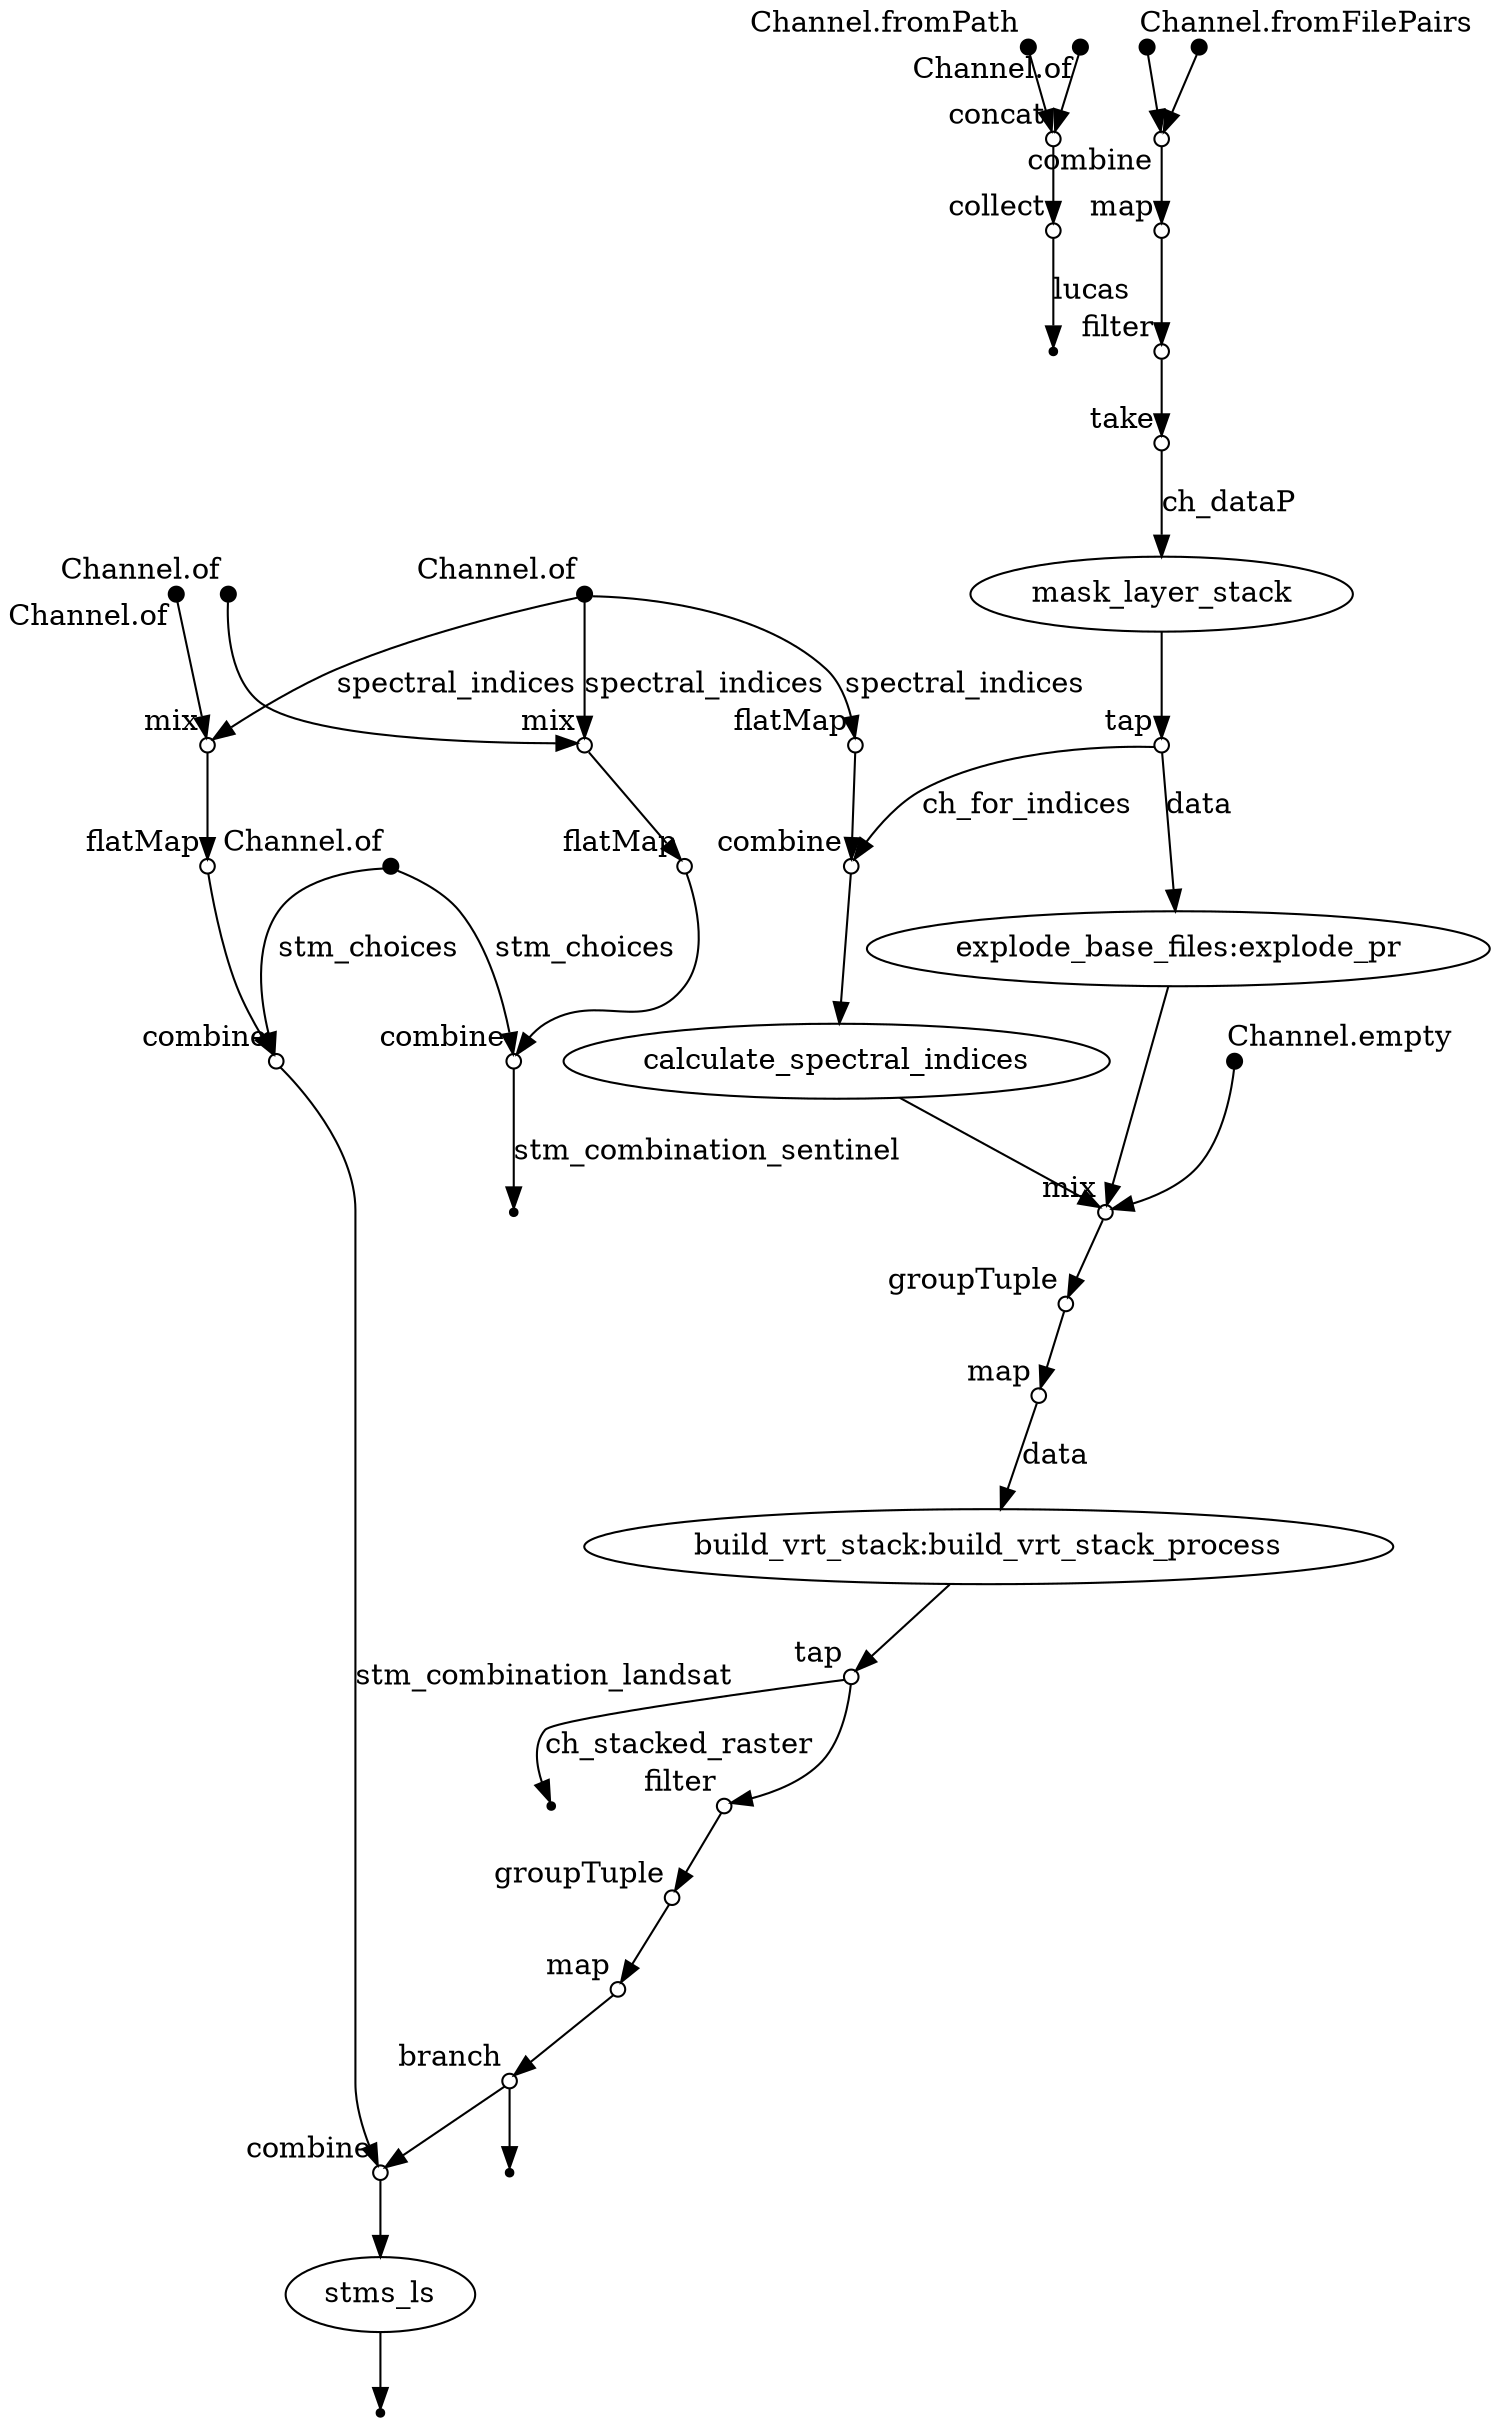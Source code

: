 digraph "dag" {
p0 [shape=point,label="",fixedsize=true,width=0.1,xlabel="Channel.fromPath"];
p2 [shape=circle,label="",fixedsize=true,width=0.1,xlabel="concat"];
p0 -> p2;

p1 [shape=point,label="",fixedsize=true,width=0.1,xlabel="Channel.of"];
p2 [shape=circle,label="",fixedsize=true,width=0.1,xlabel="concat"];
p1 -> p2;

p2 [shape=circle,label="",fixedsize=true,width=0.1,xlabel="concat"];
p3 [shape=circle,label="",fixedsize=true,width=0.1,xlabel="collect"];
p2 -> p3;

p3 [shape=circle,label="",fixedsize=true,width=0.1,xlabel="collect"];
p4 [shape=point];
p3 -> p4 [label="lucas"];

p5 [shape=point,label="",fixedsize=true,width=0.1,xlabel="Channel.of"];
p8 [shape=circle,label="",fixedsize=true,width=0.1,xlabel="mix"];
p5 -> p8 [label="spectral_indices"];

p6 [shape=point,label="",fixedsize=true,width=0.1,xlabel="Channel.of"];
p10 [shape=circle,label="",fixedsize=true,width=0.1,xlabel="combine"];
p6 -> p10 [label="stm_choices"];

p7 [shape=point,label="",fixedsize=true,width=0.1,xlabel="Channel.of"];
p8 [shape=circle,label="",fixedsize=true,width=0.1,xlabel="mix"];
p7 -> p8;

p8 [shape=circle,label="",fixedsize=true,width=0.1,xlabel="mix"];
p9 [shape=circle,label="",fixedsize=true,width=0.1,xlabel="flatMap"];
p8 -> p9;

p9 [shape=circle,label="",fixedsize=true,width=0.1,xlabel="flatMap"];
p10 [shape=circle,label="",fixedsize=true,width=0.1,xlabel="combine"];
p9 -> p10;

p10 [shape=circle,label="",fixedsize=true,width=0.1,xlabel="combine"];
p11 [shape=point];
p10 -> p11 [label="stm_combination_sentinel"];

p12 [shape=point,label="",fixedsize=true,width=0.1,xlabel="Channel.of"];
p13 [shape=circle,label="",fixedsize=true,width=0.1,xlabel="mix"];
p12 -> p13;

p5 [shape=point,label="",fixedsize=true,width=0.1,xlabel="Channel.of"];
p13 [shape=circle,label="",fixedsize=true,width=0.1,xlabel="mix"];
p5 -> p13 [label="spectral_indices"];

p13 [shape=circle,label="",fixedsize=true,width=0.1,xlabel="mix"];
p14 [shape=circle,label="",fixedsize=true,width=0.1,xlabel="flatMap"];
p13 -> p14;

p14 [shape=circle,label="",fixedsize=true,width=0.1,xlabel="flatMap"];
p15 [shape=circle,label="",fixedsize=true,width=0.1,xlabel="combine"];
p14 -> p15;

p6 [shape=point,label="",fixedsize=true,width=0.1,xlabel="Channel.of"];
p15 [shape=circle,label="",fixedsize=true,width=0.1,xlabel="combine"];
p6 -> p15 [label="stm_choices"];

p15 [shape=circle,label="",fixedsize=true,width=0.1,xlabel="combine"];
p40 [shape=circle,label="",fixedsize=true,width=0.1,xlabel="combine"];
p15 -> p40 [label="stm_combination_landsat"];

p16 [shape=point,label="",fixedsize=true,width=0.1,xlabel="Channel.fromFilePairs"];
p18 [shape=circle,label="",fixedsize=true,width=0.1,xlabel="combine"];
p16 -> p18;

p17 [shape=point,label="",fixedsize=true,width=0.1];
p18 [shape=circle,label="",fixedsize=true,width=0.1,xlabel="combine"];
p17 -> p18;

p18 [shape=circle,label="",fixedsize=true,width=0.1,xlabel="combine"];
p19 [shape=circle,label="",fixedsize=true,width=0.1,xlabel="map"];
p18 -> p19;

p19 [shape=circle,label="",fixedsize=true,width=0.1,xlabel="map"];
p20 [shape=circle,label="",fixedsize=true,width=0.1,xlabel="filter"];
p19 -> p20;

p20 [shape=circle,label="",fixedsize=true,width=0.1,xlabel="filter"];
p21 [shape=circle,label="",fixedsize=true,width=0.1,xlabel="take"];
p20 -> p21;

p21 [shape=circle,label="",fixedsize=true,width=0.1,xlabel="take"];
p22 [label="mask_layer_stack"];
p21 -> p22 [label="ch_dataP"];

p22 [label="mask_layer_stack"];
p23 [shape=circle,label="",fixedsize=true,width=0.1,xlabel="tap"];
p22 -> p23;

p23 [shape=circle,label="",fixedsize=true,width=0.1,xlabel="tap"];
p25 [shape=circle,label="",fixedsize=true,width=0.1,xlabel="combine"];
p23 -> p25 [label="ch_for_indices"];

p23 [shape=circle,label="",fixedsize=true,width=0.1,xlabel="tap"];
p27 [label="explode_base_files:explode_pr"];
p23 -> p27 [label="data"];

p5 [shape=point,label="",fixedsize=true,width=0.1,xlabel="Channel.of"];
p24 [shape=circle,label="",fixedsize=true,width=0.1,xlabel="flatMap"];
p5 -> p24 [label="spectral_indices"];

p24 [shape=circle,label="",fixedsize=true,width=0.1,xlabel="flatMap"];
p25 [shape=circle,label="",fixedsize=true,width=0.1,xlabel="combine"];
p24 -> p25;

p25 [shape=circle,label="",fixedsize=true,width=0.1,xlabel="combine"];
p26 [label="calculate_spectral_indices"];
p25 -> p26;

p26 [label="calculate_spectral_indices"];
p29 [shape=circle,label="",fixedsize=true,width=0.1,xlabel="mix"];
p26 -> p29;

p27 [label="explode_base_files:explode_pr"];
p29 [shape=circle,label="",fixedsize=true,width=0.1,xlabel="mix"];
p27 -> p29;

p28 [shape=point,label="",fixedsize=true,width=0.1,xlabel="Channel.empty"];
p29 [shape=circle,label="",fixedsize=true,width=0.1,xlabel="mix"];
p28 -> p29;

p29 [shape=circle,label="",fixedsize=true,width=0.1,xlabel="mix"];
p30 [shape=circle,label="",fixedsize=true,width=0.1,xlabel="groupTuple"];
p29 -> p30;

p30 [shape=circle,label="",fixedsize=true,width=0.1,xlabel="groupTuple"];
p31 [shape=circle,label="",fixedsize=true,width=0.1,xlabel="map"];
p30 -> p31;

p31 [shape=circle,label="",fixedsize=true,width=0.1,xlabel="map"];
p32 [label="build_vrt_stack:build_vrt_stack_process"];
p31 -> p32 [label="data"];

p32 [label="build_vrt_stack:build_vrt_stack_process"];
p33 [shape=circle,label="",fixedsize=true,width=0.1,xlabel="tap"];
p32 -> p33;

p33 [shape=circle,label="",fixedsize=true,width=0.1,xlabel="tap"];
p35 [shape=circle,label="",fixedsize=true,width=0.1,xlabel="filter"];
p33 -> p35;

p33 [shape=circle,label="",fixedsize=true,width=0.1,xlabel="tap"];
p34 [shape=point];
p33 -> p34 [label="ch_stacked_raster"];

p35 [shape=circle,label="",fixedsize=true,width=0.1,xlabel="filter"];
p36 [shape=circle,label="",fixedsize=true,width=0.1,xlabel="groupTuple"];
p35 -> p36;

p36 [shape=circle,label="",fixedsize=true,width=0.1,xlabel="groupTuple"];
p37 [shape=circle,label="",fixedsize=true,width=0.1,xlabel="map"];
p36 -> p37;

p37 [shape=circle,label="",fixedsize=true,width=0.1,xlabel="map"];
p38 [shape=circle,label="",fixedsize=true,width=0.1,xlabel="branch"];
p37 -> p38;

p38 [shape=circle,label="",fixedsize=true,width=0.1,xlabel="branch"];
p40 [shape=circle,label="",fixedsize=true,width=0.1,xlabel="combine"];
p38 -> p40;

p38 [shape=circle,label="",fixedsize=true,width=0.1,xlabel="branch"];
p39 [shape=point];
p38 -> p39;

p40 [shape=circle,label="",fixedsize=true,width=0.1,xlabel="combine"];
p41 [label="stms_ls"];
p40 -> p41;

p41 [label="stms_ls"];
p42 [shape=point];
p41 -> p42;

}
